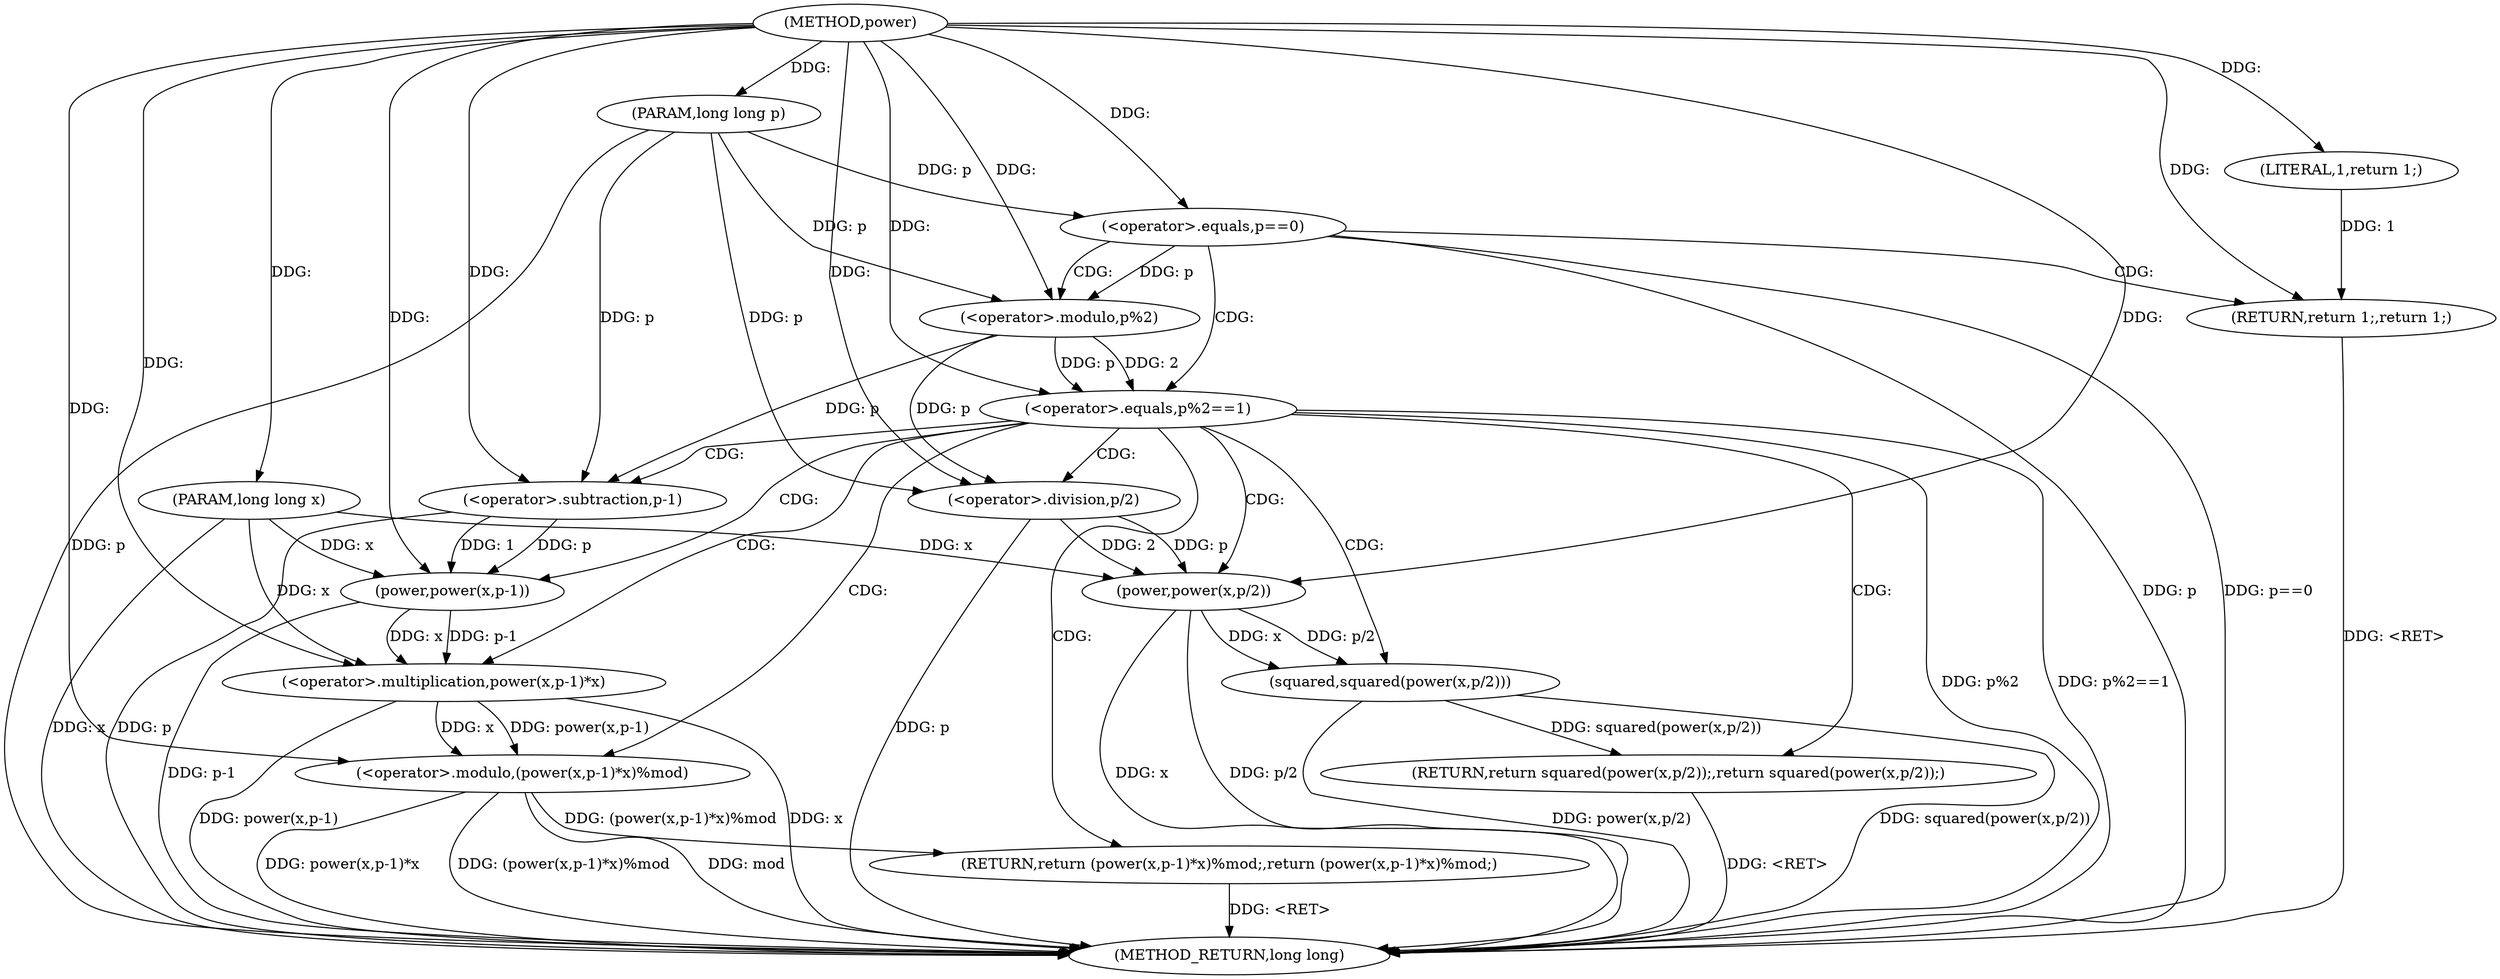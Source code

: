 digraph "power" {  
"1000132" [label = "(METHOD,power)" ]
"1000167" [label = "(METHOD_RETURN,long long)" ]
"1000133" [label = "(PARAM,long long x)" ]
"1000134" [label = "(PARAM,long long p)" ]
"1000160" [label = "(RETURN,return squared(power(x,p/2));,return squared(power(x,p/2));)" ]
"1000137" [label = "(<operator>.equals,p==0)" ]
"1000144" [label = "(<operator>.equals,p%2==1)" ]
"1000161" [label = "(squared,squared(power(x,p/2)))" ]
"1000141" [label = "(RETURN,return 1;,return 1;)" ]
"1000150" [label = "(RETURN,return (power(x,p-1)*x)%mod;,return (power(x,p-1)*x)%mod;)" ]
"1000142" [label = "(LITERAL,1,return 1;)" ]
"1000145" [label = "(<operator>.modulo,p%2)" ]
"1000151" [label = "(<operator>.modulo,(power(x,p-1)*x)%mod)" ]
"1000162" [label = "(power,power(x,p/2))" ]
"1000164" [label = "(<operator>.division,p/2)" ]
"1000152" [label = "(<operator>.multiplication,power(x,p-1)*x)" ]
"1000153" [label = "(power,power(x,p-1))" ]
"1000155" [label = "(<operator>.subtraction,p-1)" ]
  "1000133" -> "1000167"  [ label = "DDG: x"] 
  "1000134" -> "1000167"  [ label = "DDG: p"] 
  "1000137" -> "1000167"  [ label = "DDG: p"] 
  "1000137" -> "1000167"  [ label = "DDG: p==0"] 
  "1000144" -> "1000167"  [ label = "DDG: p%2"] 
  "1000144" -> "1000167"  [ label = "DDG: p%2==1"] 
  "1000162" -> "1000167"  [ label = "DDG: x"] 
  "1000164" -> "1000167"  [ label = "DDG: p"] 
  "1000162" -> "1000167"  [ label = "DDG: p/2"] 
  "1000161" -> "1000167"  [ label = "DDG: power(x,p/2)"] 
  "1000161" -> "1000167"  [ label = "DDG: squared(power(x,p/2))"] 
  "1000155" -> "1000167"  [ label = "DDG: p"] 
  "1000153" -> "1000167"  [ label = "DDG: p-1"] 
  "1000152" -> "1000167"  [ label = "DDG: power(x,p-1)"] 
  "1000152" -> "1000167"  [ label = "DDG: x"] 
  "1000151" -> "1000167"  [ label = "DDG: power(x,p-1)*x"] 
  "1000151" -> "1000167"  [ label = "DDG: (power(x,p-1)*x)%mod"] 
  "1000160" -> "1000167"  [ label = "DDG: <RET>"] 
  "1000141" -> "1000167"  [ label = "DDG: <RET>"] 
  "1000150" -> "1000167"  [ label = "DDG: <RET>"] 
  "1000151" -> "1000167"  [ label = "DDG: mod"] 
  "1000132" -> "1000133"  [ label = "DDG: "] 
  "1000132" -> "1000134"  [ label = "DDG: "] 
  "1000161" -> "1000160"  [ label = "DDG: squared(power(x,p/2))"] 
  "1000134" -> "1000137"  [ label = "DDG: p"] 
  "1000132" -> "1000137"  [ label = "DDG: "] 
  "1000142" -> "1000141"  [ label = "DDG: 1"] 
  "1000132" -> "1000141"  [ label = "DDG: "] 
  "1000145" -> "1000144"  [ label = "DDG: p"] 
  "1000145" -> "1000144"  [ label = "DDG: 2"] 
  "1000132" -> "1000144"  [ label = "DDG: "] 
  "1000151" -> "1000150"  [ label = "DDG: (power(x,p-1)*x)%mod"] 
  "1000162" -> "1000161"  [ label = "DDG: x"] 
  "1000162" -> "1000161"  [ label = "DDG: p/2"] 
  "1000132" -> "1000142"  [ label = "DDG: "] 
  "1000137" -> "1000145"  [ label = "DDG: p"] 
  "1000134" -> "1000145"  [ label = "DDG: p"] 
  "1000132" -> "1000145"  [ label = "DDG: "] 
  "1000133" -> "1000162"  [ label = "DDG: x"] 
  "1000132" -> "1000162"  [ label = "DDG: "] 
  "1000164" -> "1000162"  [ label = "DDG: p"] 
  "1000164" -> "1000162"  [ label = "DDG: 2"] 
  "1000152" -> "1000151"  [ label = "DDG: power(x,p-1)"] 
  "1000152" -> "1000151"  [ label = "DDG: x"] 
  "1000132" -> "1000151"  [ label = "DDG: "] 
  "1000145" -> "1000164"  [ label = "DDG: p"] 
  "1000134" -> "1000164"  [ label = "DDG: p"] 
  "1000132" -> "1000164"  [ label = "DDG: "] 
  "1000153" -> "1000152"  [ label = "DDG: p-1"] 
  "1000153" -> "1000152"  [ label = "DDG: x"] 
  "1000133" -> "1000152"  [ label = "DDG: x"] 
  "1000132" -> "1000152"  [ label = "DDG: "] 
  "1000133" -> "1000153"  [ label = "DDG: x"] 
  "1000132" -> "1000153"  [ label = "DDG: "] 
  "1000155" -> "1000153"  [ label = "DDG: p"] 
  "1000155" -> "1000153"  [ label = "DDG: 1"] 
  "1000145" -> "1000155"  [ label = "DDG: p"] 
  "1000134" -> "1000155"  [ label = "DDG: p"] 
  "1000132" -> "1000155"  [ label = "DDG: "] 
  "1000137" -> "1000141"  [ label = "CDG: "] 
  "1000137" -> "1000145"  [ label = "CDG: "] 
  "1000137" -> "1000144"  [ label = "CDG: "] 
  "1000144" -> "1000153"  [ label = "CDG: "] 
  "1000144" -> "1000164"  [ label = "CDG: "] 
  "1000144" -> "1000155"  [ label = "CDG: "] 
  "1000144" -> "1000161"  [ label = "CDG: "] 
  "1000144" -> "1000151"  [ label = "CDG: "] 
  "1000144" -> "1000160"  [ label = "CDG: "] 
  "1000144" -> "1000152"  [ label = "CDG: "] 
  "1000144" -> "1000150"  [ label = "CDG: "] 
  "1000144" -> "1000162"  [ label = "CDG: "] 
}
